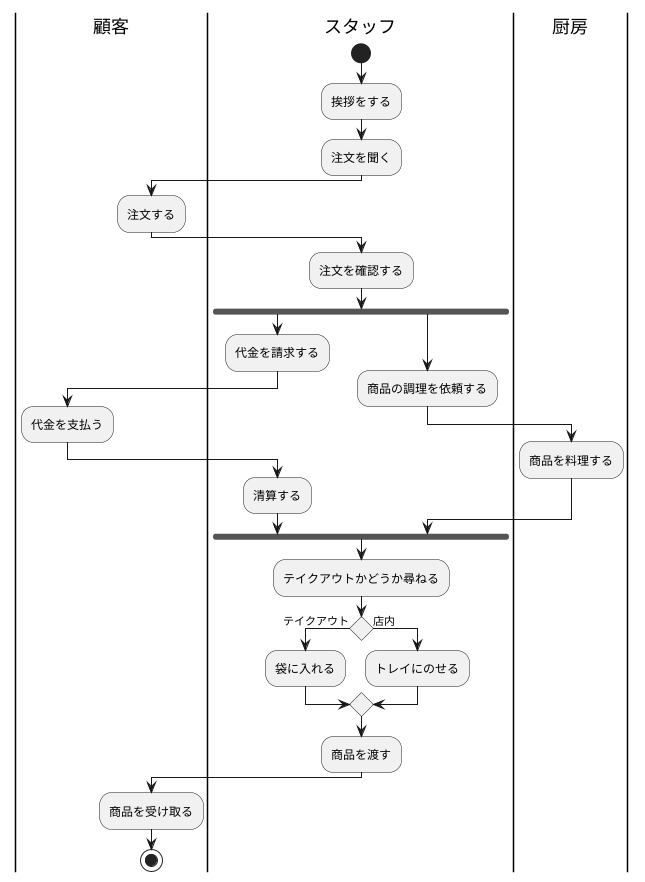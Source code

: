 @startuml

  |顧客|
  |顧客|
  |スタッフ|
  |スタッフ|
  |厨房|
  |厨房|
  |スタッフ|
  start
  :挨拶をする;
  :注文を聞く;
  |スタッフ|
  |顧客|
  :注文する;
  |顧客|
  |スタッフ|
  :注文を確認する;
  fork
    :代金を請求する;
    |顧客|
    :代金を支払う;
    |顧客|
    |スタッフ|
    :清算する;
    |スタッフ|
  fork again
    :商品の調理を依頼する;
    |厨房|
    :商品を料理する;
    |厨房|
  |スタッフ|
  end fork
  |スタッフ|
  :テイクアウトかどうか尋ねる;
  if () then (テイクアウト)
    :袋に入れる;
  else (店内)
    :トレイにのせる;
  endif
  :商品を渡す;
  |スタッフ|
  |顧客|
  :商品を受け取る;
  |顧客|
  stop
  
@enduml